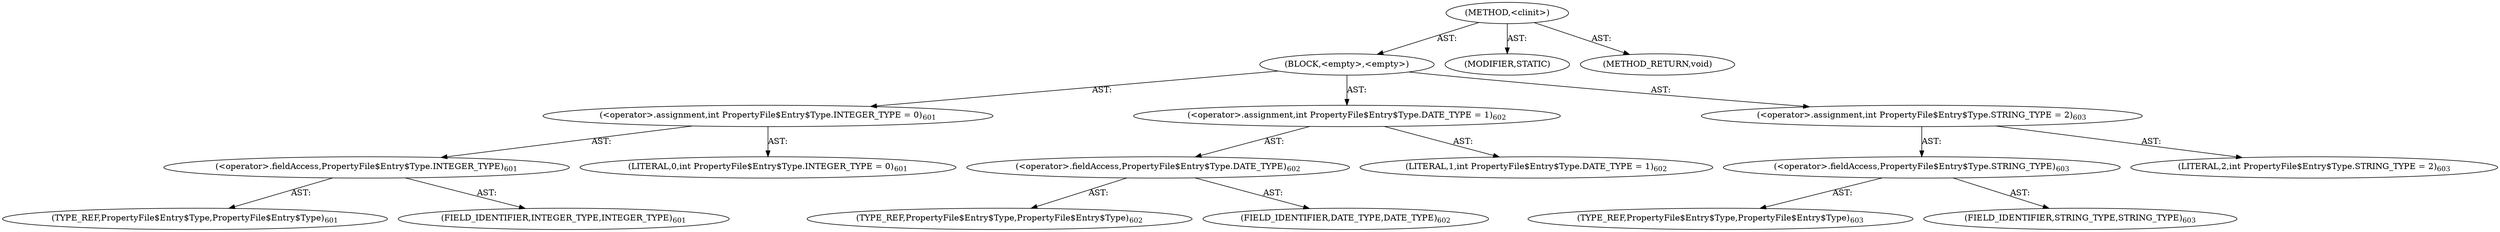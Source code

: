 digraph "&lt;clinit&gt;" {  
"111669149725" [label = <(METHOD,&lt;clinit&gt;)> ]
"25769803890" [label = <(BLOCK,&lt;empty&gt;,&lt;empty&gt;)> ]
"30064771441" [label = <(&lt;operator&gt;.assignment,int PropertyFile$Entry$Type.INTEGER_TYPE = 0)<SUB>601</SUB>> ]
"30064771442" [label = <(&lt;operator&gt;.fieldAccess,PropertyFile$Entry$Type.INTEGER_TYPE)<SUB>601</SUB>> ]
"180388626448" [label = <(TYPE_REF,PropertyFile$Entry$Type,PropertyFile$Entry$Type)<SUB>601</SUB>> ]
"55834574956" [label = <(FIELD_IDENTIFIER,INTEGER_TYPE,INTEGER_TYPE)<SUB>601</SUB>> ]
"90194313285" [label = <(LITERAL,0,int PropertyFile$Entry$Type.INTEGER_TYPE = 0)<SUB>601</SUB>> ]
"30064771443" [label = <(&lt;operator&gt;.assignment,int PropertyFile$Entry$Type.DATE_TYPE = 1)<SUB>602</SUB>> ]
"30064771444" [label = <(&lt;operator&gt;.fieldAccess,PropertyFile$Entry$Type.DATE_TYPE)<SUB>602</SUB>> ]
"180388626449" [label = <(TYPE_REF,PropertyFile$Entry$Type,PropertyFile$Entry$Type)<SUB>602</SUB>> ]
"55834574957" [label = <(FIELD_IDENTIFIER,DATE_TYPE,DATE_TYPE)<SUB>602</SUB>> ]
"90194313286" [label = <(LITERAL,1,int PropertyFile$Entry$Type.DATE_TYPE = 1)<SUB>602</SUB>> ]
"30064771445" [label = <(&lt;operator&gt;.assignment,int PropertyFile$Entry$Type.STRING_TYPE = 2)<SUB>603</SUB>> ]
"30064771446" [label = <(&lt;operator&gt;.fieldAccess,PropertyFile$Entry$Type.STRING_TYPE)<SUB>603</SUB>> ]
"180388626450" [label = <(TYPE_REF,PropertyFile$Entry$Type,PropertyFile$Entry$Type)<SUB>603</SUB>> ]
"55834574958" [label = <(FIELD_IDENTIFIER,STRING_TYPE,STRING_TYPE)<SUB>603</SUB>> ]
"90194313287" [label = <(LITERAL,2,int PropertyFile$Entry$Type.STRING_TYPE = 2)<SUB>603</SUB>> ]
"133143986264" [label = <(MODIFIER,STATIC)> ]
"128849018909" [label = <(METHOD_RETURN,void)> ]
  "111669149725" -> "25769803890"  [ label = "AST: "] 
  "111669149725" -> "133143986264"  [ label = "AST: "] 
  "111669149725" -> "128849018909"  [ label = "AST: "] 
  "25769803890" -> "30064771441"  [ label = "AST: "] 
  "25769803890" -> "30064771443"  [ label = "AST: "] 
  "25769803890" -> "30064771445"  [ label = "AST: "] 
  "30064771441" -> "30064771442"  [ label = "AST: "] 
  "30064771441" -> "90194313285"  [ label = "AST: "] 
  "30064771442" -> "180388626448"  [ label = "AST: "] 
  "30064771442" -> "55834574956"  [ label = "AST: "] 
  "30064771443" -> "30064771444"  [ label = "AST: "] 
  "30064771443" -> "90194313286"  [ label = "AST: "] 
  "30064771444" -> "180388626449"  [ label = "AST: "] 
  "30064771444" -> "55834574957"  [ label = "AST: "] 
  "30064771445" -> "30064771446"  [ label = "AST: "] 
  "30064771445" -> "90194313287"  [ label = "AST: "] 
  "30064771446" -> "180388626450"  [ label = "AST: "] 
  "30064771446" -> "55834574958"  [ label = "AST: "] 
}
